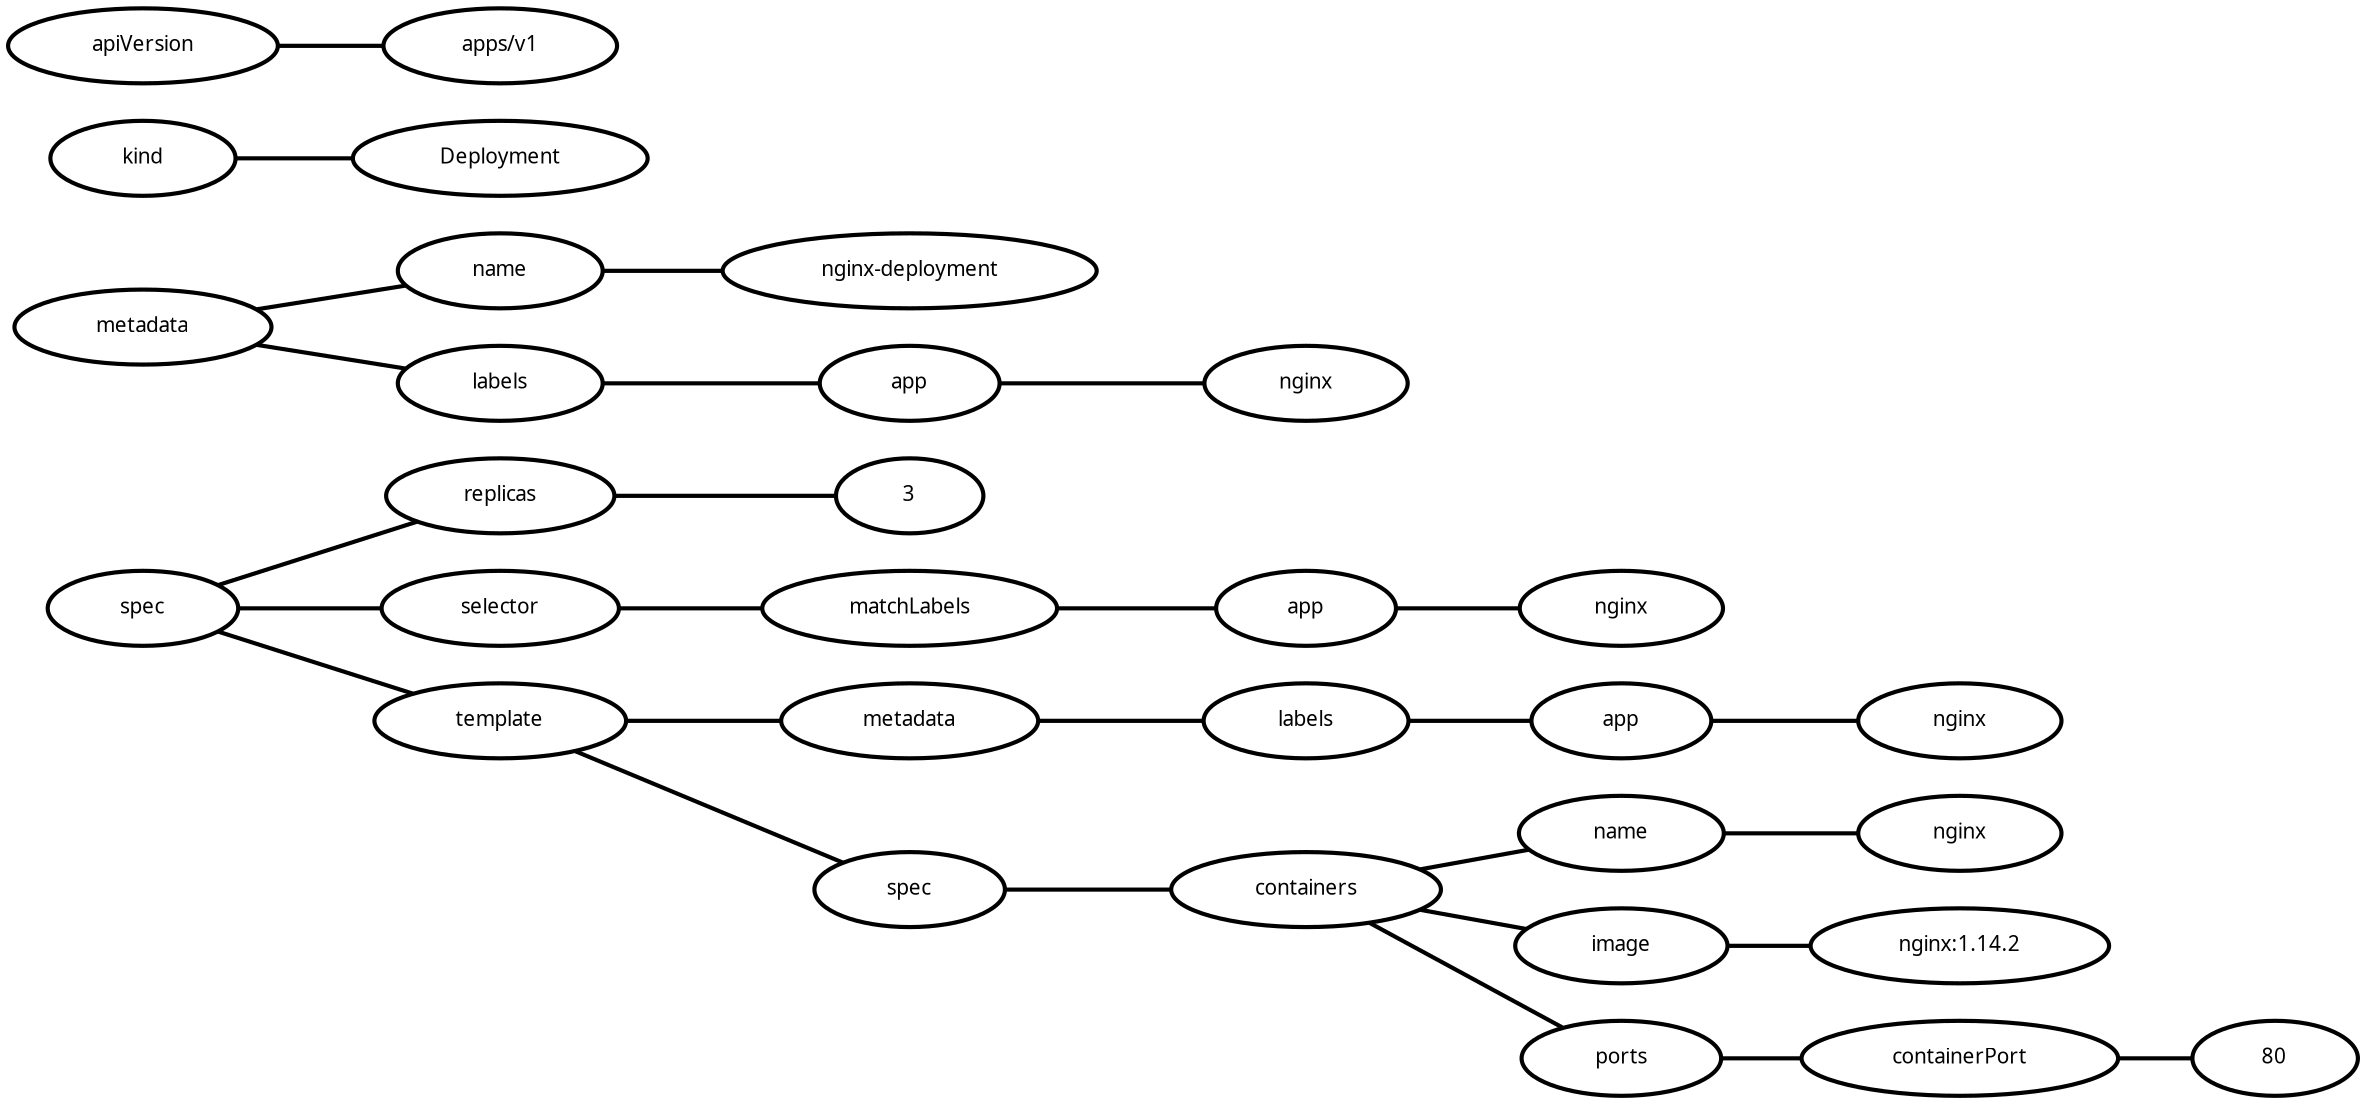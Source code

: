digraph  {
rankdir=LR;
"0__spec" [fillcolor="#fafafa", fontname="Fira Mono", fontsize=10, label=spec, margin="0.3,0.1", penwidth="2.0", shape=ellipse, style=rounded];
"0__metadata" [fillcolor="#fafafa", fontname="Fira Mono", fontsize=10, label=metadata, margin="0.3,0.1", penwidth="2.0", shape=ellipse, style=rounded];
"0__kind" [fillcolor="#fafafa", fontname="Fira Mono", fontsize=10, label=kind, margin="0.3,0.1", penwidth="2.0", shape=ellipse, style=rounded];
"0__kind__Deployment" [fillcolor="#fafafa", fontname="Fira Mono", fontsize=10, label=Deployment, margin="0.3,0.1", penwidth="2.0", shape=ellipse, style=rounded];
"0__apiVersion" [fillcolor="#fafafa", fontname="Fira Mono", fontsize=10, label=apiVersion, margin="0.3,0.1", penwidth="2.0", shape=ellipse, style=rounded];
"0__apiVersion__apps/v1" [fillcolor="#fafafa", fontname="Fira Mono", fontsize=10, label="apps/v1", margin="0.3,0.1", penwidth="2.0", shape=ellipse, style=rounded];
"0__spec__replicas" [fillcolor="#fafafa", fontname="Fira Mono", fontsize=10, label=replicas, margin="0.3,0.1", penwidth="2.0", shape=ellipse, style=rounded];
"0__spec__replicas__3" [fillcolor="#fafafa", fontname="Fira Mono", fontsize=10, label=3, margin="0.3,0.1", penwidth="2.0", shape=ellipse, style=rounded];
"0__spec__selector" [fillcolor="#fafafa", fontname="Fira Mono", fontsize=10, label=selector, margin="0.3,0.1", penwidth="2.0", shape=ellipse, style=rounded];
"0__spec__template" [fillcolor="#fafafa", fontname="Fira Mono", fontsize=10, label=template, margin="0.3,0.1", penwidth="2.0", shape=ellipse, style=rounded];
"0__metadata__name" [fillcolor="#fafafa", fontname="Fira Mono", fontsize=10, label=name, margin="0.3,0.1", penwidth="2.0", shape=ellipse, style=rounded];
"0__metadata__name__nginx-deployment" [fillcolor="#fafafa", fontname="Fira Mono", fontsize=10, label="nginx-deployment", margin="0.3,0.1", penwidth="2.0", shape=ellipse, style=rounded];
"0__metadata__labels" [fillcolor="#fafafa", fontname="Fira Mono", fontsize=10, label=labels, margin="0.3,0.1", penwidth="2.0", shape=ellipse, style=rounded];
"0__spec__selector__matchLabels" [fillcolor="#fafafa", fontname="Fira Mono", fontsize=10, label=matchLabels, margin="0.3,0.1", penwidth="2.0", shape=ellipse, style=rounded];
"0__spec__template__metadata" [fillcolor="#fafafa", fontname="Fira Mono", fontsize=10, label=metadata, margin="0.3,0.1", penwidth="2.0", shape=ellipse, style=rounded];
"0__spec__template__spec" [fillcolor="#fafafa", fontname="Fira Mono", fontsize=10, label=spec, margin="0.3,0.1", penwidth="2.0", shape=ellipse, style=rounded];
"0__metadata__labels__app" [fillcolor="#fafafa", fontname="Fira Mono", fontsize=10, label=app, margin="0.3,0.1", penwidth="2.0", shape=ellipse, style=rounded];
"0__metadata__labels__app__nginx" [fillcolor="#fafafa", fontname="Fira Mono", fontsize=10, label=nginx, margin="0.3,0.1", penwidth="2.0", shape=ellipse, style=rounded];
"0__spec__selector__matchLabels__app" [fillcolor="#fafafa", fontname="Fira Mono", fontsize=10, label=app, margin="0.3,0.1", penwidth="2.0", shape=ellipse, style=rounded];
"0__spec__selector__matchLabels__app__nginx" [fillcolor="#fafafa", fontname="Fira Mono", fontsize=10, label=nginx, margin="0.3,0.1", penwidth="2.0", shape=ellipse, style=rounded];
"0__spec__template__metadata__labels" [fillcolor="#fafafa", fontname="Fira Mono", fontsize=10, label=labels, margin="0.3,0.1", penwidth="2.0", shape=ellipse, style=rounded];
"0__spec__template__spec__containers" [fillcolor="#fafafa", fontname="Fira Mono", fontsize=10, label=containers, margin="0.3,0.1", penwidth="2.0", shape=ellipse, style=rounded];
"0__spec__template__metadata__labels__app" [fillcolor="#fafafa", fontname="Fira Mono", fontsize=10, label=app, margin="0.3,0.1", penwidth="2.0", shape=ellipse, style=rounded];
"0__spec__template__metadata__labels__app__nginx" [fillcolor="#fafafa", fontname="Fira Mono", fontsize=10, label=nginx, margin="0.3,0.1", penwidth="2.0", shape=ellipse, style=rounded];
"0__spec__template__spec__containers__name" [fillcolor="#fafafa", fontname="Fira Mono", fontsize=10, label=name, margin="0.3,0.1", penwidth="2.0", shape=ellipse, style=rounded];
"0__spec__template__spec__containers__name__nginx" [fillcolor="#fafafa", fontname="Fira Mono", fontsize=10, label=nginx, margin="0.3,0.1", penwidth="2.0", shape=ellipse, style=rounded];
"0__spec__template__spec__containers__image" [fillcolor="#fafafa", fontname="Fira Mono", fontsize=10, label=image, margin="0.3,0.1", penwidth="2.0", shape=ellipse, style=rounded];
"0__spec__template__spec__containers__image__nginx---1.14.2" [fillcolor="#fafafa", fontname="Fira Mono", fontsize=10, label="nginx:1.14.2", margin="0.3,0.1", penwidth="2.0", shape=ellipse, style=rounded];
"0__spec__template__spec__containers__ports" [fillcolor="#fafafa", fontname="Fira Mono", fontsize=10, label=ports, margin="0.3,0.1", penwidth="2.0", shape=ellipse, style=rounded];
"0__spec__template__spec__containers__ports__containerPort" [fillcolor="#fafafa", fontname="Fira Mono", fontsize=10, label=containerPort, margin="0.3,0.1", penwidth="2.0", shape=ellipse, style=rounded];
"0__spec__template__spec__containers__ports__containerPort__80" [fillcolor="#fafafa", fontname="Fira Mono", fontsize=10, label=80, margin="0.3,0.1", penwidth="2.0", shape=ellipse, style=rounded];
"0__spec" -> "0__spec__replicas"  [arrowhead=none, key=0, penwidth="2.0"];
"0__spec" -> "0__spec__selector"  [arrowhead=none, key=0, penwidth="2.0"];
"0__spec" -> "0__spec__template"  [arrowhead=none, key=0, penwidth="2.0"];
"0__metadata" -> "0__metadata__name"  [arrowhead=none, key=0, penwidth="2.0"];
"0__metadata" -> "0__metadata__labels"  [arrowhead=none, key=0, penwidth="2.0"];
"0__kind" -> "0__kind__Deployment"  [arrowhead=none, key=0, penwidth="2.0"];
"0__apiVersion" -> "0__apiVersion__apps/v1"  [arrowhead=none, key=0, penwidth="2.0"];
"0__spec__replicas" -> "0__spec__replicas__3"  [arrowhead=none, key=0, penwidth="2.0"];
"0__spec__selector" -> "0__spec__selector__matchLabels"  [arrowhead=none, key=0, penwidth="2.0"];
"0__spec__template" -> "0__spec__template__metadata"  [arrowhead=none, key=0, penwidth="2.0"];
"0__spec__template" -> "0__spec__template__spec"  [arrowhead=none, key=0, penwidth="2.0"];
"0__metadata__name" -> "0__metadata__name__nginx-deployment"  [arrowhead=none, key=0, penwidth="2.0"];
"0__metadata__labels" -> "0__metadata__labels__app"  [arrowhead=none, key=0, penwidth="2.0"];
"0__spec__selector__matchLabels" -> "0__spec__selector__matchLabels__app"  [arrowhead=none, key=0, penwidth="2.0"];
"0__spec__template__metadata" -> "0__spec__template__metadata__labels"  [arrowhead=none, key=0, penwidth="2.0"];
"0__spec__template__spec" -> "0__spec__template__spec__containers"  [arrowhead=none, key=0, penwidth="2.0"];
"0__metadata__labels__app" -> "0__metadata__labels__app__nginx"  [arrowhead=none, key=0, penwidth="2.0"];
"0__spec__selector__matchLabels__app" -> "0__spec__selector__matchLabels__app__nginx"  [arrowhead=none, key=0, penwidth="2.0"];
"0__spec__template__metadata__labels" -> "0__spec__template__metadata__labels__app"  [arrowhead=none, key=0, penwidth="2.0"];
"0__spec__template__spec__containers" -> "0__spec__template__spec__containers__name"  [arrowhead=none, key=0, penwidth="2.0"];
"0__spec__template__spec__containers" -> "0__spec__template__spec__containers__image"  [arrowhead=none, key=0, penwidth="2.0"];
"0__spec__template__spec__containers" -> "0__spec__template__spec__containers__ports"  [arrowhead=none, key=0, penwidth="2.0"];
"0__spec__template__metadata__labels__app" -> "0__spec__template__metadata__labels__app__nginx"  [arrowhead=none, key=0, penwidth="2.0"];
"0__spec__template__spec__containers__name" -> "0__spec__template__spec__containers__name__nginx"  [arrowhead=none, key=0, penwidth="2.0"];
"0__spec__template__spec__containers__image" -> "0__spec__template__spec__containers__image__nginx---1.14.2"  [arrowhead=none, key=0, penwidth="2.0"];
"0__spec__template__spec__containers__ports" -> "0__spec__template__spec__containers__ports__containerPort"  [arrowhead=none, key=0, penwidth="2.0"];
"0__spec__template__spec__containers__ports__containerPort" -> "0__spec__template__spec__containers__ports__containerPort__80"  [arrowhead=none, key=0, penwidth="2.0"];
}
